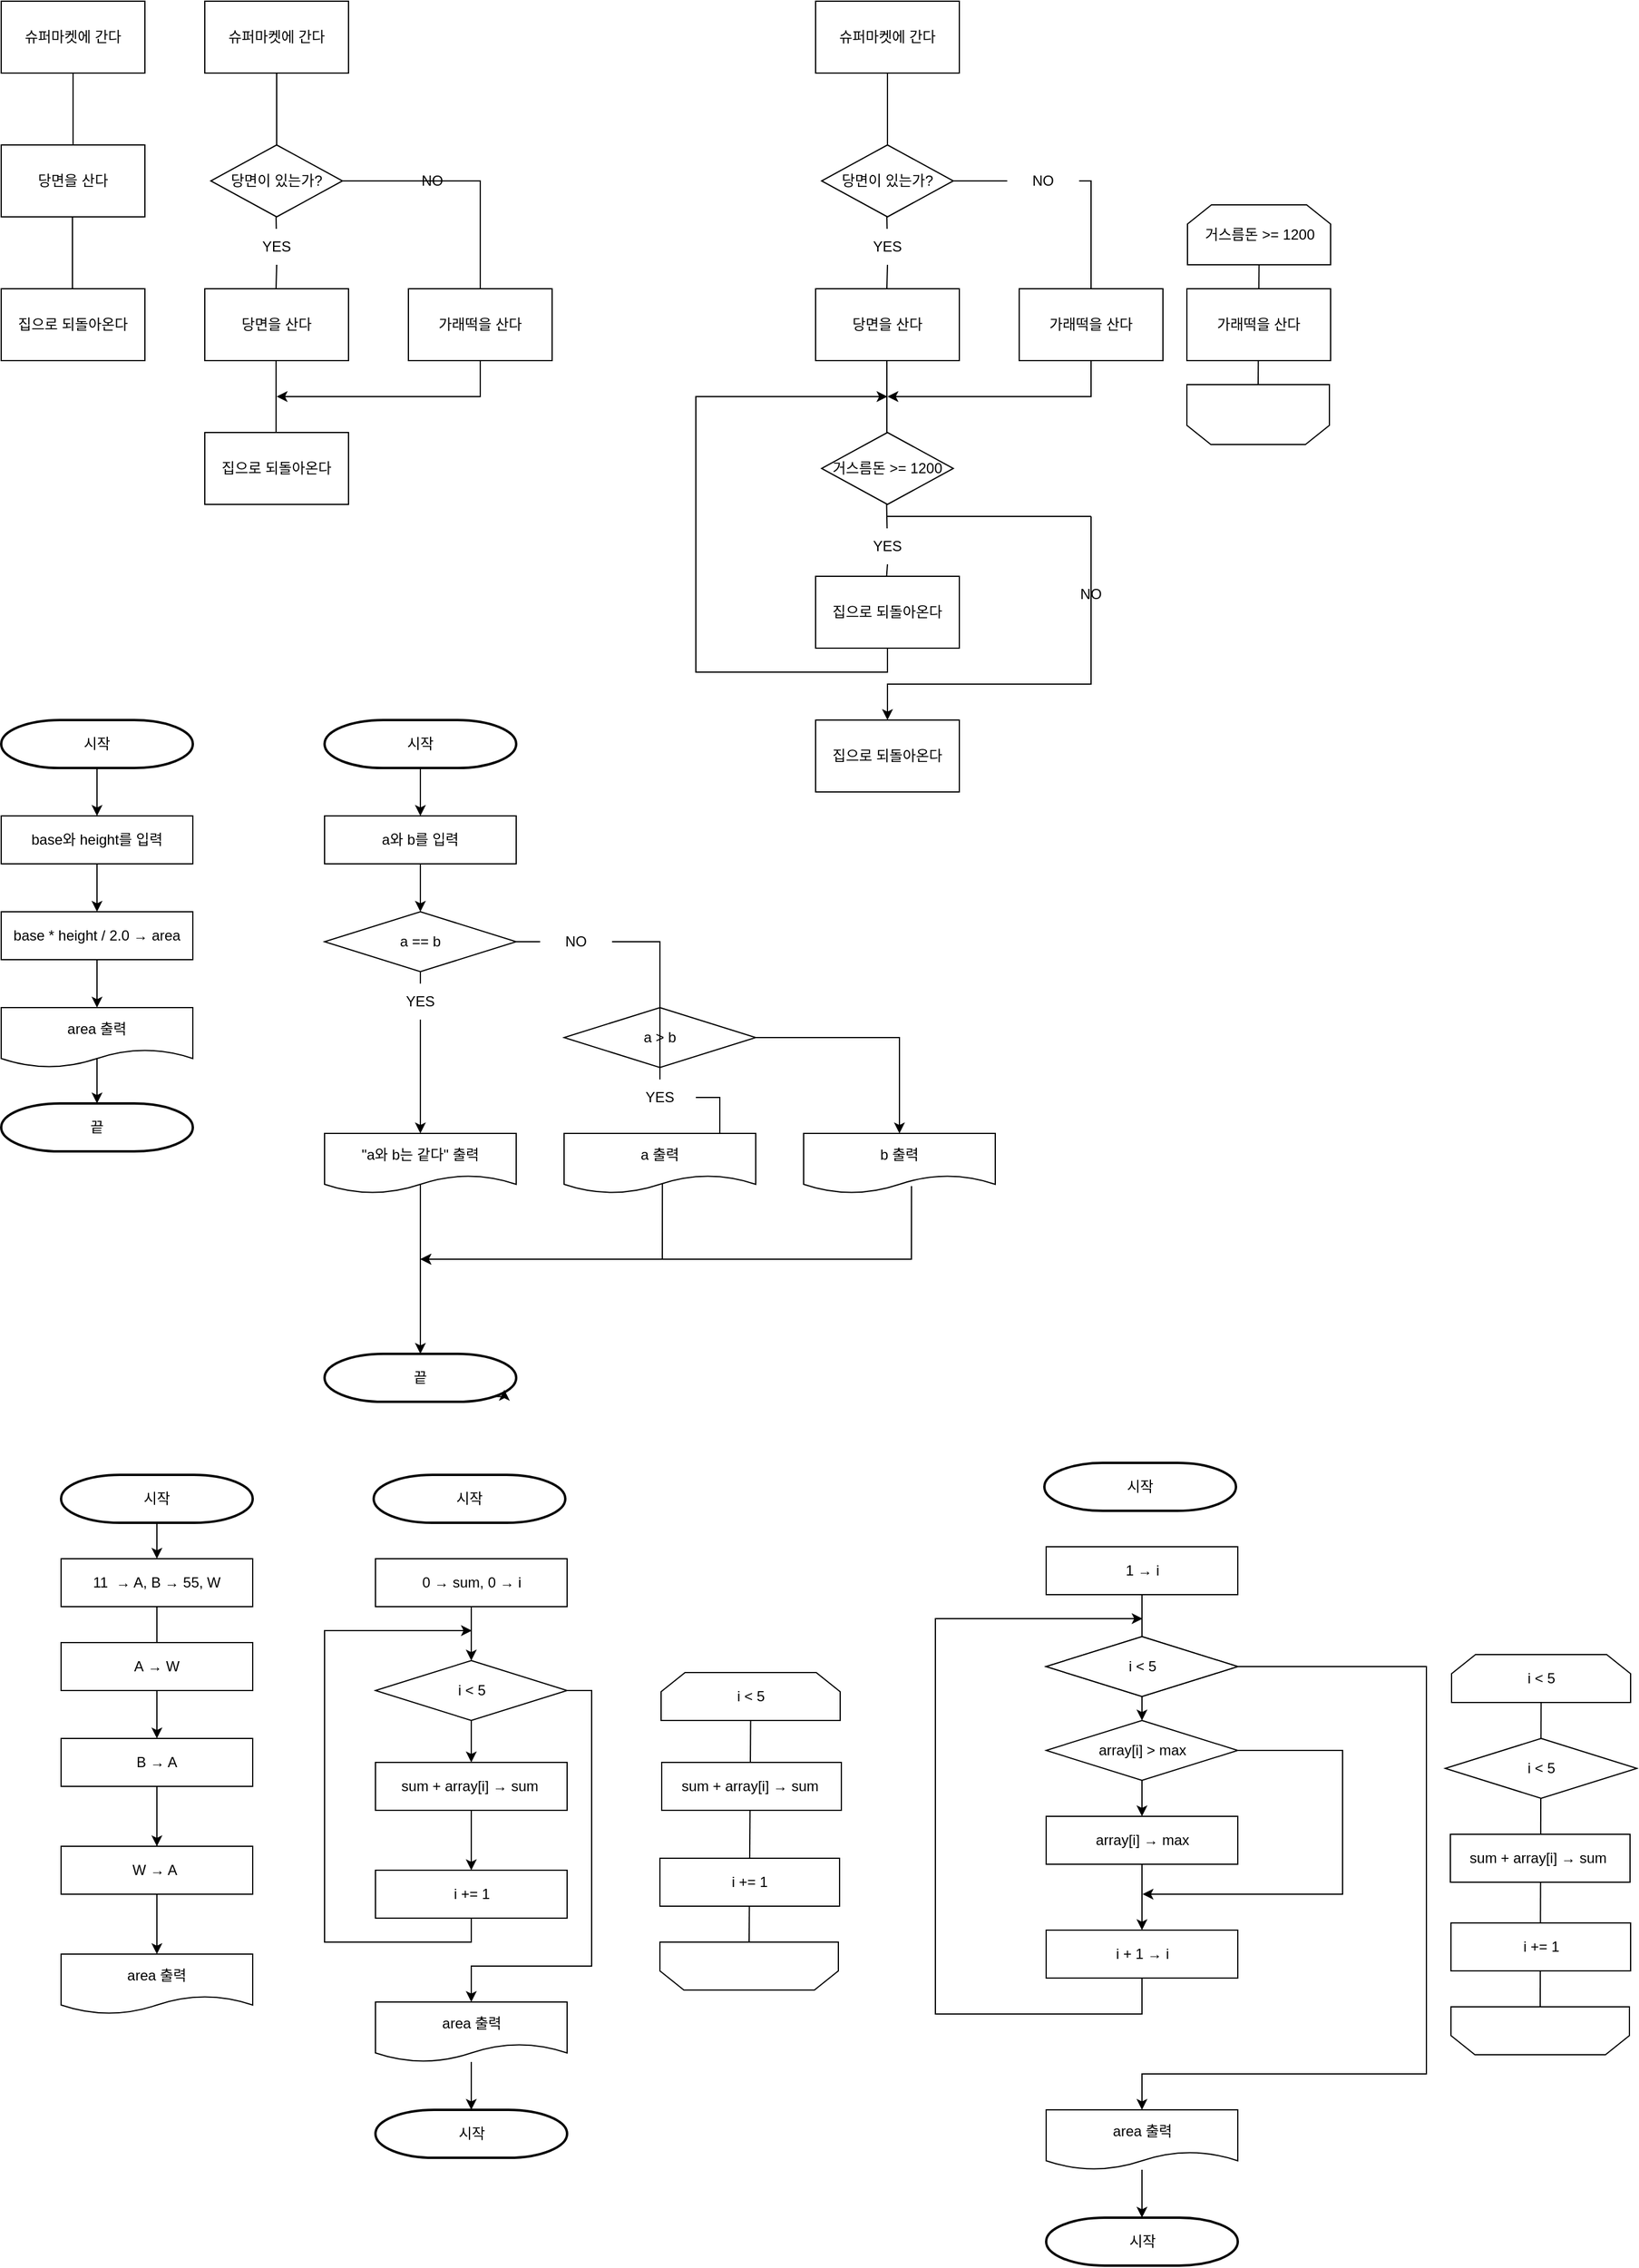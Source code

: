 <mxfile version="15.9.6" type="device"><diagram id="oXK6t25vs26G-ahtplkw" name="Page-1"><mxGraphModel dx="687" dy="803" grid="1" gridSize="10" guides="1" tooltips="1" connect="1" arrows="1" fold="1" page="1" pageScale="1" pageWidth="827" pageHeight="1169" math="0" shadow="0"><root><mxCell id="0"/><mxCell id="1" parent="0"/><mxCell id="3-i8RA6wi_F_R-wgVa_Q-62" value="" style="endArrow=none;html=1;rounded=0;entryX=0.5;entryY=1;entryDx=0;entryDy=0;exitX=0.5;exitY=1;exitDx=0;exitDy=0;" edge="1" parent="1" source="3-i8RA6wi_F_R-wgVa_Q-56" target="3-i8RA6wi_F_R-wgVa_Q-55"><mxGeometry width="50" height="50" relative="1" as="geometry"><mxPoint x="1090" y="350" as="sourcePoint"/><mxPoint x="1130" y="530" as="targetPoint"/></mxGeometry></mxCell><mxCell id="3-i8RA6wi_F_R-wgVa_Q-1" value="슈퍼마켓에 간다" style="rounded=0;whiteSpace=wrap;html=1;" vertex="1" parent="1"><mxGeometry x="40" y="40" width="120" height="60" as="geometry"/></mxCell><mxCell id="3-i8RA6wi_F_R-wgVa_Q-2" value="당면을 산다" style="rounded=0;whiteSpace=wrap;html=1;" vertex="1" parent="1"><mxGeometry x="40" y="160" width="120" height="60" as="geometry"/></mxCell><mxCell id="3-i8RA6wi_F_R-wgVa_Q-3" value="집으로 되돌아온다" style="rounded=0;whiteSpace=wrap;html=1;" vertex="1" parent="1"><mxGeometry x="40" y="280" width="120" height="60" as="geometry"/></mxCell><mxCell id="3-i8RA6wi_F_R-wgVa_Q-4" value="" style="endArrow=none;html=1;rounded=0;entryX=0.5;entryY=1;entryDx=0;entryDy=0;" edge="1" parent="1" source="3-i8RA6wi_F_R-wgVa_Q-2" target="3-i8RA6wi_F_R-wgVa_Q-1"><mxGeometry width="50" height="50" relative="1" as="geometry"><mxPoint x="75" y="150" as="sourcePoint"/><mxPoint x="125" y="100" as="targetPoint"/></mxGeometry></mxCell><mxCell id="3-i8RA6wi_F_R-wgVa_Q-5" value="" style="endArrow=none;html=1;rounded=0;entryX=0.5;entryY=1;entryDx=0;entryDy=0;" edge="1" parent="1"><mxGeometry width="50" height="50" relative="1" as="geometry"><mxPoint x="99.5" y="280" as="sourcePoint"/><mxPoint x="99.5" y="220" as="targetPoint"/></mxGeometry></mxCell><mxCell id="3-i8RA6wi_F_R-wgVa_Q-6" value="슈퍼마켓에 간다" style="rounded=0;whiteSpace=wrap;html=1;" vertex="1" parent="1"><mxGeometry x="210" y="40" width="120" height="60" as="geometry"/></mxCell><mxCell id="3-i8RA6wi_F_R-wgVa_Q-7" value="당면을 산다" style="rounded=0;whiteSpace=wrap;html=1;" vertex="1" parent="1"><mxGeometry x="210" y="280" width="120" height="60" as="geometry"/></mxCell><mxCell id="3-i8RA6wi_F_R-wgVa_Q-8" value="집으로 되돌아온다" style="rounded=0;whiteSpace=wrap;html=1;" vertex="1" parent="1"><mxGeometry x="210" y="400" width="120" height="60" as="geometry"/></mxCell><mxCell id="3-i8RA6wi_F_R-wgVa_Q-9" value="" style="endArrow=none;html=1;rounded=0;entryX=0.5;entryY=1;entryDx=0;entryDy=0;" edge="1" parent="1" target="3-i8RA6wi_F_R-wgVa_Q-6"><mxGeometry width="50" height="50" relative="1" as="geometry"><mxPoint x="270" y="160" as="sourcePoint"/><mxPoint x="295" y="100" as="targetPoint"/></mxGeometry></mxCell><mxCell id="3-i8RA6wi_F_R-wgVa_Q-10" value="" style="endArrow=none;html=1;rounded=0;entryX=0.5;entryY=1;entryDx=0;entryDy=0;" edge="1" parent="1"><mxGeometry width="50" height="50" relative="1" as="geometry"><mxPoint x="269.5" y="400" as="sourcePoint"/><mxPoint x="269.5" y="340" as="targetPoint"/></mxGeometry></mxCell><mxCell id="3-i8RA6wi_F_R-wgVa_Q-11" value="당면이 있는가?" style="rhombus;whiteSpace=wrap;html=1;" vertex="1" parent="1"><mxGeometry x="215" y="160" width="110" height="60" as="geometry"/></mxCell><mxCell id="3-i8RA6wi_F_R-wgVa_Q-12" value="" style="endArrow=none;html=1;rounded=0;entryX=0.5;entryY=1;entryDx=0;entryDy=0;startArrow=none;" edge="1" parent="1" source="3-i8RA6wi_F_R-wgVa_Q-14"><mxGeometry width="50" height="50" relative="1" as="geometry"><mxPoint x="269.5" y="280" as="sourcePoint"/><mxPoint x="269.5" y="220" as="targetPoint"/></mxGeometry></mxCell><mxCell id="3-i8RA6wi_F_R-wgVa_Q-13" value="가래떡을 산다" style="rounded=0;whiteSpace=wrap;html=1;" vertex="1" parent="1"><mxGeometry x="380" y="280" width="120" height="60" as="geometry"/></mxCell><mxCell id="3-i8RA6wi_F_R-wgVa_Q-14" value="YES" style="text;html=1;strokeColor=none;fillColor=none;align=center;verticalAlign=middle;whiteSpace=wrap;rounded=0;" vertex="1" parent="1"><mxGeometry x="240" y="230" width="60" height="30" as="geometry"/></mxCell><mxCell id="3-i8RA6wi_F_R-wgVa_Q-15" value="" style="endArrow=none;html=1;rounded=0;entryX=0.5;entryY=1;entryDx=0;entryDy=0;" edge="1" parent="1" target="3-i8RA6wi_F_R-wgVa_Q-14"><mxGeometry width="50" height="50" relative="1" as="geometry"><mxPoint x="269.5" y="280" as="sourcePoint"/><mxPoint x="269.5" y="220" as="targetPoint"/></mxGeometry></mxCell><mxCell id="3-i8RA6wi_F_R-wgVa_Q-17" value="" style="endArrow=none;html=1;rounded=0;exitX=1;exitY=0.5;exitDx=0;exitDy=0;entryX=0.5;entryY=0;entryDx=0;entryDy=0;startArrow=none;" edge="1" parent="1" source="3-i8RA6wi_F_R-wgVa_Q-11" target="3-i8RA6wi_F_R-wgVa_Q-13"><mxGeometry width="50" height="50" relative="1" as="geometry"><mxPoint x="360" y="190" as="sourcePoint"/><mxPoint x="410" y="180" as="targetPoint"/><Array as="points"><mxPoint x="440" y="190"/></Array></mxGeometry></mxCell><mxCell id="3-i8RA6wi_F_R-wgVa_Q-18" value="" style="endArrow=classic;html=1;rounded=0;exitX=0.5;exitY=1;exitDx=0;exitDy=0;" edge="1" parent="1" source="3-i8RA6wi_F_R-wgVa_Q-13"><mxGeometry width="50" height="50" relative="1" as="geometry"><mxPoint x="380" y="410" as="sourcePoint"/><mxPoint x="270" y="370" as="targetPoint"/><Array as="points"><mxPoint x="440" y="370"/></Array></mxGeometry></mxCell><mxCell id="3-i8RA6wi_F_R-wgVa_Q-23" value="NO" style="text;html=1;strokeColor=none;fillColor=none;align=center;verticalAlign=middle;whiteSpace=wrap;rounded=0;" vertex="1" parent="1"><mxGeometry x="370" y="175" width="60" height="30" as="geometry"/></mxCell><mxCell id="3-i8RA6wi_F_R-wgVa_Q-24" value="슈퍼마켓에 간다" style="rounded=0;whiteSpace=wrap;html=1;" vertex="1" parent="1"><mxGeometry x="720" y="40" width="120" height="60" as="geometry"/></mxCell><mxCell id="3-i8RA6wi_F_R-wgVa_Q-25" value="당면을 산다" style="rounded=0;whiteSpace=wrap;html=1;" vertex="1" parent="1"><mxGeometry x="720" y="280" width="120" height="60" as="geometry"/></mxCell><mxCell id="3-i8RA6wi_F_R-wgVa_Q-26" value="집으로 되돌아온다" style="rounded=0;whiteSpace=wrap;html=1;" vertex="1" parent="1"><mxGeometry x="720" y="520" width="120" height="60" as="geometry"/></mxCell><mxCell id="3-i8RA6wi_F_R-wgVa_Q-27" value="" style="endArrow=none;html=1;rounded=0;entryX=0.5;entryY=1;entryDx=0;entryDy=0;" edge="1" parent="1" target="3-i8RA6wi_F_R-wgVa_Q-24"><mxGeometry width="50" height="50" relative="1" as="geometry"><mxPoint x="780" y="160" as="sourcePoint"/><mxPoint x="805" y="100" as="targetPoint"/></mxGeometry></mxCell><mxCell id="3-i8RA6wi_F_R-wgVa_Q-28" value="" style="endArrow=none;html=1;rounded=0;entryX=0.5;entryY=1;entryDx=0;entryDy=0;" edge="1" parent="1"><mxGeometry width="50" height="50" relative="1" as="geometry"><mxPoint x="779.5" y="400" as="sourcePoint"/><mxPoint x="779.5" y="340" as="targetPoint"/></mxGeometry></mxCell><mxCell id="3-i8RA6wi_F_R-wgVa_Q-29" value="당면이 있는가?" style="rhombus;whiteSpace=wrap;html=1;" vertex="1" parent="1"><mxGeometry x="725" y="160" width="110" height="60" as="geometry"/></mxCell><mxCell id="3-i8RA6wi_F_R-wgVa_Q-30" value="" style="endArrow=none;html=1;rounded=0;entryX=0.5;entryY=1;entryDx=0;entryDy=0;startArrow=none;" edge="1" parent="1" source="3-i8RA6wi_F_R-wgVa_Q-32"><mxGeometry width="50" height="50" relative="1" as="geometry"><mxPoint x="779.5" y="280" as="sourcePoint"/><mxPoint x="779.5" y="220" as="targetPoint"/></mxGeometry></mxCell><mxCell id="3-i8RA6wi_F_R-wgVa_Q-31" value="가래떡을 산다" style="rounded=0;whiteSpace=wrap;html=1;" vertex="1" parent="1"><mxGeometry x="890" y="280" width="120" height="60" as="geometry"/></mxCell><mxCell id="3-i8RA6wi_F_R-wgVa_Q-32" value="YES" style="text;html=1;strokeColor=none;fillColor=none;align=center;verticalAlign=middle;whiteSpace=wrap;rounded=0;" vertex="1" parent="1"><mxGeometry x="750" y="230" width="60" height="30" as="geometry"/></mxCell><mxCell id="3-i8RA6wi_F_R-wgVa_Q-33" value="" style="endArrow=none;html=1;rounded=0;entryX=0.5;entryY=1;entryDx=0;entryDy=0;" edge="1" parent="1" target="3-i8RA6wi_F_R-wgVa_Q-32"><mxGeometry width="50" height="50" relative="1" as="geometry"><mxPoint x="779.5" y="280" as="sourcePoint"/><mxPoint x="779.5" y="220" as="targetPoint"/></mxGeometry></mxCell><mxCell id="3-i8RA6wi_F_R-wgVa_Q-34" value="" style="endArrow=none;html=1;rounded=0;exitX=1;exitY=0.5;exitDx=0;exitDy=0;entryX=0.5;entryY=0;entryDx=0;entryDy=0;startArrow=none;" edge="1" parent="1" source="3-i8RA6wi_F_R-wgVa_Q-29" target="3-i8RA6wi_F_R-wgVa_Q-31"><mxGeometry width="50" height="50" relative="1" as="geometry"><mxPoint x="870" y="190" as="sourcePoint"/><mxPoint x="920" y="180" as="targetPoint"/><Array as="points"><mxPoint x="950" y="190"/></Array></mxGeometry></mxCell><mxCell id="3-i8RA6wi_F_R-wgVa_Q-35" value="" style="endArrow=classic;html=1;rounded=0;exitX=0.5;exitY=1;exitDx=0;exitDy=0;" edge="1" parent="1" source="3-i8RA6wi_F_R-wgVa_Q-31"><mxGeometry width="50" height="50" relative="1" as="geometry"><mxPoint x="890" y="410" as="sourcePoint"/><mxPoint x="780" y="370" as="targetPoint"/><Array as="points"><mxPoint x="950" y="370"/></Array></mxGeometry></mxCell><mxCell id="3-i8RA6wi_F_R-wgVa_Q-36" value="NO" style="text;html=1;strokeColor=none;fillColor=default;align=center;verticalAlign=middle;whiteSpace=wrap;rounded=0;" vertex="1" parent="1"><mxGeometry x="880" y="175" width="60" height="30" as="geometry"/></mxCell><mxCell id="3-i8RA6wi_F_R-wgVa_Q-37" value="거스름돈 &amp;gt;= 1200" style="rhombus;whiteSpace=wrap;html=1;" vertex="1" parent="1"><mxGeometry x="725" y="400" width="110" height="60" as="geometry"/></mxCell><mxCell id="3-i8RA6wi_F_R-wgVa_Q-38" value="" style="endArrow=none;html=1;rounded=0;entryX=0.5;entryY=1;entryDx=0;entryDy=0;startArrow=none;" edge="1" parent="1" source="3-i8RA6wi_F_R-wgVa_Q-39"><mxGeometry width="50" height="50" relative="1" as="geometry"><mxPoint x="779.29" y="520" as="sourcePoint"/><mxPoint x="779.29" y="460" as="targetPoint"/></mxGeometry></mxCell><mxCell id="3-i8RA6wi_F_R-wgVa_Q-44" value="집으로 되돌아온다" style="rounded=0;whiteSpace=wrap;html=1;" vertex="1" parent="1"><mxGeometry x="720" y="640" width="120" height="60" as="geometry"/></mxCell><mxCell id="3-i8RA6wi_F_R-wgVa_Q-46" value="" style="endArrow=classic;html=1;rounded=0;entryX=0.5;entryY=0;entryDx=0;entryDy=0;startArrow=none;" edge="1" parent="1" source="3-i8RA6wi_F_R-wgVa_Q-52" target="3-i8RA6wi_F_R-wgVa_Q-44"><mxGeometry width="50" height="50" relative="1" as="geometry"><mxPoint x="780" y="470" as="sourcePoint"/><mxPoint x="780" y="610" as="targetPoint"/><Array as="points"><mxPoint x="950" y="470"/><mxPoint x="950" y="610"/><mxPoint x="780" y="610"/></Array></mxGeometry></mxCell><mxCell id="3-i8RA6wi_F_R-wgVa_Q-50" value="" style="endArrow=classic;html=1;rounded=0;exitX=0.5;exitY=1;exitDx=0;exitDy=0;" edge="1" parent="1" source="3-i8RA6wi_F_R-wgVa_Q-26"><mxGeometry width="50" height="50" relative="1" as="geometry"><mxPoint x="649" y="580" as="sourcePoint"/><mxPoint x="780" y="370" as="targetPoint"/><Array as="points"><mxPoint x="780" y="600"/><mxPoint x="620" y="600"/><mxPoint x="620" y="370"/></Array></mxGeometry></mxCell><mxCell id="3-i8RA6wi_F_R-wgVa_Q-39" value="YES" style="text;html=1;strokeColor=none;fillColor=none;align=center;verticalAlign=middle;whiteSpace=wrap;rounded=0;" vertex="1" parent="1"><mxGeometry x="750" y="480" width="60" height="30" as="geometry"/></mxCell><mxCell id="3-i8RA6wi_F_R-wgVa_Q-51" value="" style="endArrow=none;html=1;rounded=0;entryX=0.5;entryY=1;entryDx=0;entryDy=0;" edge="1" parent="1" target="3-i8RA6wi_F_R-wgVa_Q-39"><mxGeometry width="50" height="50" relative="1" as="geometry"><mxPoint x="779.29" y="520" as="sourcePoint"/><mxPoint x="779.29" y="460" as="targetPoint"/></mxGeometry></mxCell><mxCell id="3-i8RA6wi_F_R-wgVa_Q-54" value="" style="endArrow=none;html=1;rounded=0;" edge="1" parent="1"><mxGeometry width="50" height="50" relative="1" as="geometry"><mxPoint x="780" y="470" as="sourcePoint"/><mxPoint x="950" y="470" as="targetPoint"/><Array as="points"/></mxGeometry></mxCell><mxCell id="3-i8RA6wi_F_R-wgVa_Q-55" value="거스름돈 &amp;gt;= 1200" style="shape=loopLimit;whiteSpace=wrap;html=1;strokeColor=default;fillColor=none;" vertex="1" parent="1"><mxGeometry x="1030.5" y="210" width="119.5" height="50" as="geometry"/></mxCell><mxCell id="3-i8RA6wi_F_R-wgVa_Q-56" value="" style="shape=loopLimit;whiteSpace=wrap;html=1;strokeColor=default;fillColor=none;rotation=-180;" vertex="1" parent="1"><mxGeometry x="1030" y="360" width="119" height="50" as="geometry"/></mxCell><mxCell id="3-i8RA6wi_F_R-wgVa_Q-57" value="가래떡을 산다" style="rounded=0;whiteSpace=wrap;html=1;" vertex="1" parent="1"><mxGeometry x="1030" y="280" width="120" height="60" as="geometry"/></mxCell><mxCell id="3-i8RA6wi_F_R-wgVa_Q-52" value="NO" style="text;html=1;strokeColor=none;fillColor=none;align=center;verticalAlign=middle;whiteSpace=wrap;rounded=0;direction=west;" vertex="1" parent="1"><mxGeometry x="920" y="520" width="60" height="30" as="geometry"/></mxCell><mxCell id="3-i8RA6wi_F_R-wgVa_Q-66" value="시작" style="strokeWidth=2;html=1;shape=mxgraph.flowchart.terminator;whiteSpace=wrap;rounded=0;fillColor=none;" vertex="1" parent="1"><mxGeometry x="40" y="640" width="160" height="40" as="geometry"/></mxCell><mxCell id="3-i8RA6wi_F_R-wgVa_Q-67" value="끝" style="strokeWidth=2;html=1;shape=mxgraph.flowchart.terminator;whiteSpace=wrap;rounded=0;fillColor=none;" vertex="1" parent="1"><mxGeometry x="40" y="960" width="160" height="40" as="geometry"/></mxCell><mxCell id="3-i8RA6wi_F_R-wgVa_Q-68" value="base와 height를 입력" style="rounded=0;whiteSpace=wrap;html=1;strokeColor=default;fillColor=default;" vertex="1" parent="1"><mxGeometry x="40" y="720" width="160" height="40" as="geometry"/></mxCell><mxCell id="3-i8RA6wi_F_R-wgVa_Q-69" value="base * height / 2.0 → area" style="rounded=0;whiteSpace=wrap;html=1;strokeColor=default;fillColor=default;" vertex="1" parent="1"><mxGeometry x="40" y="800" width="160" height="40" as="geometry"/></mxCell><mxCell id="3-i8RA6wi_F_R-wgVa_Q-71" value="area 출력" style="shape=document;whiteSpace=wrap;html=1;boundedLbl=1;rounded=0;strokeColor=default;fillColor=default;" vertex="1" parent="1"><mxGeometry x="40" y="880" width="160" height="50" as="geometry"/></mxCell><mxCell id="3-i8RA6wi_F_R-wgVa_Q-74" value="" style="endArrow=classic;html=1;rounded=0;exitX=0.5;exitY=1;exitDx=0;exitDy=0;exitPerimeter=0;entryX=0.5;entryY=0;entryDx=0;entryDy=0;" edge="1" parent="1" source="3-i8RA6wi_F_R-wgVa_Q-66" target="3-i8RA6wi_F_R-wgVa_Q-68"><mxGeometry width="50" height="50" relative="1" as="geometry"><mxPoint x="200" y="770" as="sourcePoint"/><mxPoint x="250" y="720" as="targetPoint"/></mxGeometry></mxCell><mxCell id="3-i8RA6wi_F_R-wgVa_Q-75" value="" style="endArrow=classic;html=1;rounded=0;exitX=0.5;exitY=1;exitDx=0;exitDy=0;entryX=0.5;entryY=0;entryDx=0;entryDy=0;" edge="1" parent="1" source="3-i8RA6wi_F_R-wgVa_Q-68" target="3-i8RA6wi_F_R-wgVa_Q-69"><mxGeometry width="50" height="50" relative="1" as="geometry"><mxPoint x="130" y="690" as="sourcePoint"/><mxPoint x="130" y="730" as="targetPoint"/></mxGeometry></mxCell><mxCell id="3-i8RA6wi_F_R-wgVa_Q-76" value="" style="endArrow=classic;html=1;rounded=0;exitX=0.5;exitY=1;exitDx=0;exitDy=0;entryX=0.5;entryY=0;entryDx=0;entryDy=0;" edge="1" parent="1" source="3-i8RA6wi_F_R-wgVa_Q-69" target="3-i8RA6wi_F_R-wgVa_Q-71"><mxGeometry width="50" height="50" relative="1" as="geometry"><mxPoint x="140" y="700" as="sourcePoint"/><mxPoint x="140" y="740" as="targetPoint"/></mxGeometry></mxCell><mxCell id="3-i8RA6wi_F_R-wgVa_Q-77" value="" style="endArrow=classic;html=1;rounded=0;entryX=0.5;entryY=0;entryDx=0;entryDy=0;entryPerimeter=0;exitX=0.5;exitY=0.84;exitDx=0;exitDy=0;exitPerimeter=0;" edge="1" parent="1" source="3-i8RA6wi_F_R-wgVa_Q-71" target="3-i8RA6wi_F_R-wgVa_Q-67"><mxGeometry width="50" height="50" relative="1" as="geometry"><mxPoint x="120" y="930" as="sourcePoint"/><mxPoint x="150" y="750" as="targetPoint"/></mxGeometry></mxCell><mxCell id="3-i8RA6wi_F_R-wgVa_Q-79" value="시작" style="strokeWidth=2;html=1;shape=mxgraph.flowchart.terminator;whiteSpace=wrap;rounded=0;fillColor=none;" vertex="1" parent="1"><mxGeometry x="310" y="640" width="160" height="40" as="geometry"/></mxCell><mxCell id="3-i8RA6wi_F_R-wgVa_Q-80" value="끝" style="strokeWidth=2;html=1;shape=mxgraph.flowchart.terminator;whiteSpace=wrap;rounded=0;fillColor=none;" vertex="1" parent="1"><mxGeometry x="310" y="1169" width="160" height="40" as="geometry"/></mxCell><mxCell id="3-i8RA6wi_F_R-wgVa_Q-81" value="a와 b를 입력" style="rounded=0;whiteSpace=wrap;html=1;strokeColor=default;fillColor=default;" vertex="1" parent="1"><mxGeometry x="310" y="720" width="160" height="40" as="geometry"/></mxCell><mxCell id="3-i8RA6wi_F_R-wgVa_Q-83" value="&quot;a와 b는 같다&quot; 출력" style="shape=document;whiteSpace=wrap;html=1;boundedLbl=1;rounded=0;strokeColor=default;fillColor=default;" vertex="1" parent="1"><mxGeometry x="310" y="985" width="160" height="50" as="geometry"/></mxCell><mxCell id="3-i8RA6wi_F_R-wgVa_Q-84" value="" style="endArrow=classic;html=1;rounded=0;exitX=0.5;exitY=1;exitDx=0;exitDy=0;exitPerimeter=0;entryX=0.5;entryY=0;entryDx=0;entryDy=0;" edge="1" parent="1" source="3-i8RA6wi_F_R-wgVa_Q-79" target="3-i8RA6wi_F_R-wgVa_Q-81"><mxGeometry width="50" height="50" relative="1" as="geometry"><mxPoint x="470" y="770" as="sourcePoint"/><mxPoint x="520" y="720" as="targetPoint"/></mxGeometry></mxCell><mxCell id="3-i8RA6wi_F_R-wgVa_Q-85" value="" style="endArrow=classic;html=1;rounded=0;exitX=0.5;exitY=1;exitDx=0;exitDy=0;entryX=0.5;entryY=0;entryDx=0;entryDy=0;" edge="1" parent="1" source="3-i8RA6wi_F_R-wgVa_Q-81"><mxGeometry width="50" height="50" relative="1" as="geometry"><mxPoint x="400" y="690" as="sourcePoint"/><mxPoint x="390" y="800" as="targetPoint"/></mxGeometry></mxCell><mxCell id="3-i8RA6wi_F_R-wgVa_Q-86" value="" style="endArrow=classic;html=1;rounded=0;exitX=0.5;exitY=1;exitDx=0;exitDy=0;entryX=0.5;entryY=0;entryDx=0;entryDy=0;startArrow=none;" edge="1" parent="1" source="3-i8RA6wi_F_R-wgVa_Q-96" target="3-i8RA6wi_F_R-wgVa_Q-83"><mxGeometry width="50" height="50" relative="1" as="geometry"><mxPoint x="390" y="970" as="sourcePoint"/><mxPoint x="410" y="820" as="targetPoint"/></mxGeometry></mxCell><mxCell id="3-i8RA6wi_F_R-wgVa_Q-87" value="" style="endArrow=classic;html=1;rounded=0;entryX=0.5;entryY=0;entryDx=0;entryDy=0;entryPerimeter=0;exitX=0.5;exitY=0.84;exitDx=0;exitDy=0;exitPerimeter=0;" edge="1" parent="1" source="3-i8RA6wi_F_R-wgVa_Q-83" target="3-i8RA6wi_F_R-wgVa_Q-80"><mxGeometry width="50" height="50" relative="1" as="geometry"><mxPoint x="390" y="955" as="sourcePoint"/><mxPoint x="420" y="775" as="targetPoint"/></mxGeometry></mxCell><mxCell id="3-i8RA6wi_F_R-wgVa_Q-93" style="edgeStyle=orthogonalEdgeStyle;rounded=0;orthogonalLoop=1;jettySize=auto;html=1;exitX=1;exitY=0.5;exitDx=0;exitDy=0;entryX=0.5;entryY=0;entryDx=0;entryDy=0;startArrow=none;" edge="1" parent="1" source="3-i8RA6wi_F_R-wgVa_Q-105" target="3-i8RA6wi_F_R-wgVa_Q-92"><mxGeometry relative="1" as="geometry"><Array as="points"><mxPoint x="640" y="955"/><mxPoint x="640" y="990"/><mxPoint x="590" y="990"/></Array></mxGeometry></mxCell><mxCell id="3-i8RA6wi_F_R-wgVa_Q-88" value="a == b" style="rhombus;whiteSpace=wrap;html=1;rounded=0;strokeColor=default;fillColor=default;" vertex="1" parent="1"><mxGeometry x="310" y="800" width="160" height="50" as="geometry"/></mxCell><mxCell id="3-i8RA6wi_F_R-wgVa_Q-92" value="a 출력" style="shape=document;whiteSpace=wrap;html=1;boundedLbl=1;rounded=0;strokeColor=default;fillColor=default;" vertex="1" parent="1"><mxGeometry x="510" y="985" width="160" height="50" as="geometry"/></mxCell><mxCell id="3-i8RA6wi_F_R-wgVa_Q-94" style="edgeStyle=orthogonalEdgeStyle;rounded=0;orthogonalLoop=1;jettySize=auto;html=1;exitX=0.89;exitY=0.89;exitDx=0;exitDy=0;exitPerimeter=0;entryX=0.938;entryY=0.75;entryDx=0;entryDy=0;entryPerimeter=0;" edge="1" parent="1" source="3-i8RA6wi_F_R-wgVa_Q-80" target="3-i8RA6wi_F_R-wgVa_Q-80"><mxGeometry relative="1" as="geometry"/></mxCell><mxCell id="3-i8RA6wi_F_R-wgVa_Q-95" value="" style="endArrow=classic;html=1;rounded=0;exitX=0.513;exitY=0.84;exitDx=0;exitDy=0;exitPerimeter=0;" edge="1" parent="1" source="3-i8RA6wi_F_R-wgVa_Q-92"><mxGeometry width="50" height="50" relative="1" as="geometry"><mxPoint x="450" y="875" as="sourcePoint"/><mxPoint x="390" y="1090" as="targetPoint"/><Array as="points"><mxPoint x="592" y="1090"/></Array></mxGeometry></mxCell><mxCell id="3-i8RA6wi_F_R-wgVa_Q-96" value="YES" style="text;html=1;strokeColor=none;fillColor=none;align=center;verticalAlign=middle;whiteSpace=wrap;rounded=0;" vertex="1" parent="1"><mxGeometry x="360" y="860" width="60" height="30" as="geometry"/></mxCell><mxCell id="3-i8RA6wi_F_R-wgVa_Q-97" value="" style="endArrow=none;html=1;rounded=0;exitX=0.5;exitY=1;exitDx=0;exitDy=0;entryX=0.5;entryY=0;entryDx=0;entryDy=0;startArrow=none;" edge="1" parent="1" source="3-i8RA6wi_F_R-wgVa_Q-88" target="3-i8RA6wi_F_R-wgVa_Q-96"><mxGeometry width="50" height="50" relative="1" as="geometry"><mxPoint x="390" y="850" as="sourcePoint"/><mxPoint x="390" y="905" as="targetPoint"/></mxGeometry></mxCell><mxCell id="3-i8RA6wi_F_R-wgVa_Q-98" value="NO&lt;br&gt;" style="text;html=1;strokeColor=none;fillColor=none;align=center;verticalAlign=middle;whiteSpace=wrap;rounded=0;" vertex="1" parent="1"><mxGeometry x="490" y="810" width="60" height="30" as="geometry"/></mxCell><mxCell id="3-i8RA6wi_F_R-wgVa_Q-99" value="" style="edgeStyle=orthogonalEdgeStyle;rounded=0;orthogonalLoop=1;jettySize=auto;html=1;exitX=1;exitY=0.5;exitDx=0;exitDy=0;entryX=0;entryY=0.5;entryDx=0;entryDy=0;endArrow=none;" edge="1" parent="1" source="3-i8RA6wi_F_R-wgVa_Q-88" target="3-i8RA6wi_F_R-wgVa_Q-98"><mxGeometry relative="1" as="geometry"><mxPoint x="470" y="825" as="sourcePoint"/><mxPoint x="590" y="905" as="targetPoint"/></mxGeometry></mxCell><mxCell id="3-i8RA6wi_F_R-wgVa_Q-102" style="edgeStyle=orthogonalEdgeStyle;rounded=0;orthogonalLoop=1;jettySize=auto;html=1;exitX=1;exitY=0.5;exitDx=0;exitDy=0;entryX=0.5;entryY=0;entryDx=0;entryDy=0;" edge="1" parent="1" source="3-i8RA6wi_F_R-wgVa_Q-100" target="3-i8RA6wi_F_R-wgVa_Q-101"><mxGeometry relative="1" as="geometry"/></mxCell><mxCell id="3-i8RA6wi_F_R-wgVa_Q-101" value="b 출력" style="shape=document;whiteSpace=wrap;html=1;boundedLbl=1;rounded=0;strokeColor=default;fillColor=default;" vertex="1" parent="1"><mxGeometry x="710" y="985" width="160" height="50" as="geometry"/></mxCell><mxCell id="3-i8RA6wi_F_R-wgVa_Q-100" value="a &amp;gt; b" style="rhombus;whiteSpace=wrap;html=1;rounded=0;strokeColor=default;fillColor=default;" vertex="1" parent="1"><mxGeometry x="510" y="880" width="160" height="50" as="geometry"/></mxCell><mxCell id="3-i8RA6wi_F_R-wgVa_Q-103" value="" style="endArrow=classic;html=1;rounded=0;exitX=0.563;exitY=0.88;exitDx=0;exitDy=0;exitPerimeter=0;" edge="1" parent="1" source="3-i8RA6wi_F_R-wgVa_Q-101"><mxGeometry width="50" height="50" relative="1" as="geometry"><mxPoint x="800" y="1080" as="sourcePoint"/><mxPoint x="390" y="1090" as="targetPoint"/><Array as="points"><mxPoint x="800" y="1090"/></Array></mxGeometry></mxCell><mxCell id="3-i8RA6wi_F_R-wgVa_Q-105" value="YES" style="text;html=1;strokeColor=none;fillColor=none;align=center;verticalAlign=middle;whiteSpace=wrap;rounded=0;" vertex="1" parent="1"><mxGeometry x="560" y="940" width="60" height="30" as="geometry"/></mxCell><mxCell id="3-i8RA6wi_F_R-wgVa_Q-106" value="" style="edgeStyle=orthogonalEdgeStyle;rounded=0;orthogonalLoop=1;jettySize=auto;html=1;exitX=1;exitY=0.5;exitDx=0;exitDy=0;entryX=0.5;entryY=0;entryDx=0;entryDy=0;startArrow=none;endArrow=none;" edge="1" parent="1" source="3-i8RA6wi_F_R-wgVa_Q-98" target="3-i8RA6wi_F_R-wgVa_Q-105"><mxGeometry relative="1" as="geometry"><mxPoint x="550" y="825" as="sourcePoint"/><mxPoint x="590" y="985" as="targetPoint"/></mxGeometry></mxCell><mxCell id="3-i8RA6wi_F_R-wgVa_Q-110" style="edgeStyle=orthogonalEdgeStyle;rounded=0;orthogonalLoop=1;jettySize=auto;html=1;entryX=0.5;entryY=0;entryDx=0;entryDy=0;" edge="1" parent="1" source="3-i8RA6wi_F_R-wgVa_Q-107" target="3-i8RA6wi_F_R-wgVa_Q-109"><mxGeometry relative="1" as="geometry"><mxPoint x="170" y="1360" as="targetPoint"/></mxGeometry></mxCell><mxCell id="3-i8RA6wi_F_R-wgVa_Q-107" value="시작" style="strokeWidth=2;html=1;shape=mxgraph.flowchart.terminator;whiteSpace=wrap;rounded=0;fillColor=none;" vertex="1" parent="1"><mxGeometry x="90" y="1270" width="160" height="40" as="geometry"/></mxCell><mxCell id="3-i8RA6wi_F_R-wgVa_Q-111" style="edgeStyle=orthogonalEdgeStyle;rounded=0;orthogonalLoop=1;jettySize=auto;html=1;" edge="1" parent="1" source="3-i8RA6wi_F_R-wgVa_Q-109"><mxGeometry relative="1" as="geometry"><mxPoint x="170" y="1490" as="targetPoint"/></mxGeometry></mxCell><mxCell id="3-i8RA6wi_F_R-wgVa_Q-109" value="11&amp;nbsp; → A, B → 55, W" style="rounded=0;whiteSpace=wrap;html=1;strokeColor=default;fillColor=default;" vertex="1" parent="1"><mxGeometry x="90" y="1340" width="160" height="40" as="geometry"/></mxCell><mxCell id="3-i8RA6wi_F_R-wgVa_Q-112" value="A&amp;nbsp;&lt;span style=&quot;color: rgba(0 , 0 , 0 , 0) ; font-family: monospace ; font-size: 0px&quot;&gt;%3CmxGraphModel%3E%3Croot%3E%3CmxCell%20id%3D%220%22%2F%3E%3CmxCell%20id%3D%221%22%20parent%3D%220%22%2F%3E%3CmxCell%20id%3D%222%22%20value%3D%2211%26amp%3Bnbsp%3B%20%E2%86%92%20A%2C%20B%20%E2%86%92%2055%22%20style%3D%22rounded%3D0%3BwhiteSpace%3Dwrap%3Bhtml%3D1%3BstrokeColor%3Ddefault%3BfillColor%3Ddefault%3B%22%20vertex%3D%221%22%20parent%3D%221%22%3E%3CmxGeometry%20x%3D%2290%22%20y%3D%221390%22%20width%3D%22160%22%20height%3D%2240%22%20as%3D%22geometry%22%2F%3E%3C%2FmxCell%3E%3C%2Froot%3E%3C%2FmxGraphModel%3E&amp;nbsp;&lt;/span&gt;→ W" style="rounded=0;whiteSpace=wrap;html=1;strokeColor=default;fillColor=default;" vertex="1" parent="1"><mxGeometry x="90" y="1410" width="160" height="40" as="geometry"/></mxCell><mxCell id="3-i8RA6wi_F_R-wgVa_Q-117" value="" style="edgeStyle=orthogonalEdgeStyle;rounded=0;orthogonalLoop=1;jettySize=auto;html=1;" edge="1" parent="1" source="3-i8RA6wi_F_R-wgVa_Q-114" target="3-i8RA6wi_F_R-wgVa_Q-116"><mxGeometry relative="1" as="geometry"/></mxCell><mxCell id="3-i8RA6wi_F_R-wgVa_Q-114" value="B → A" style="rounded=0;whiteSpace=wrap;html=1;strokeColor=default;fillColor=default;" vertex="1" parent="1"><mxGeometry x="90" y="1490" width="160" height="40" as="geometry"/></mxCell><mxCell id="3-i8RA6wi_F_R-wgVa_Q-115" style="edgeStyle=orthogonalEdgeStyle;rounded=0;orthogonalLoop=1;jettySize=auto;html=1;exitX=0.5;exitY=1;exitDx=0;exitDy=0;entryX=0.5;entryY=0;entryDx=0;entryDy=0;" edge="1" parent="1" source="3-i8RA6wi_F_R-wgVa_Q-114" target="3-i8RA6wi_F_R-wgVa_Q-118"><mxGeometry relative="1" as="geometry"><mxPoint x="170" y="1650" as="targetPoint"/><mxPoint x="170" y="1529" as="sourcePoint"/></mxGeometry></mxCell><mxCell id="3-i8RA6wi_F_R-wgVa_Q-116" value="W → A&amp;nbsp;&lt;span style=&quot;color: rgba(0 , 0 , 0 , 0) ; font-family: monospace ; font-size: 0px&quot;&gt;%3CmxGraphModel%3E%3Croot%3E%3CmxCell%20id%3D%220%22%2F%3E%3CmxCell%20id%3D%221%22%20parent%3D%220%22%2F%3E%3CmxCell%20id%3D%222%22%20style%3D%22edgeStyle%3DorthogonalEdgeStyle%3Brounded%3D0%3BorthogonalLoop%3D1%3BjettySize%3Dauto%3Bhtml%3D1%3B%22%20edge%3D%221%22%20parent%3D%221%22%3E%3CmxGeometry%20relative%3D%221%22%20as%3D%22geometry%22%3E%3CmxPoint%20x%3D%22170%22%20y%3D%221650%22%20as%3D%22targetPoint%22%2F%3E%3CmxPoint%20x%3D%22170%22%20y%3D%221560%22%20as%3D%22sourcePoint%22%2F%3E%3C%2FmxGeometry%3E%3C%2FmxCell%3E%3CmxCell%20id%3D%223%22%20value%3D%22B%20%E2%86%92%20A%22%20style%3D%22rounded%3D0%3BwhiteSpace%3Dwrap%3Bhtml%3D1%3BstrokeColor%3Ddefault%3BfillColor%3Ddefault%3B%22%20vertex%3D%221%22%20parent%3D%221%22%3E%3CmxGeometry%20x%3D%2290%22%20y%3D%221650%22%20width%3D%22160%22%20height%3D%2240%22%20as%3D%22geometry%22%2F%3E%3C%2FmxCell%3E%3C%2Froot%3E%3C%2FmxGraphModel%3E&lt;/span&gt;" style="rounded=0;whiteSpace=wrap;html=1;strokeColor=default;fillColor=default;" vertex="1" parent="1"><mxGeometry x="90" y="1580" width="160" height="40" as="geometry"/></mxCell><mxCell id="3-i8RA6wi_F_R-wgVa_Q-118" value="area 출력" style="shape=document;whiteSpace=wrap;html=1;boundedLbl=1;rounded=0;strokeColor=default;fillColor=default;" vertex="1" parent="1"><mxGeometry x="90" y="1670" width="160" height="50" as="geometry"/></mxCell><mxCell id="3-i8RA6wi_F_R-wgVa_Q-120" value="시작" style="strokeWidth=2;html=1;shape=mxgraph.flowchart.terminator;whiteSpace=wrap;rounded=0;fillColor=none;" vertex="1" parent="1"><mxGeometry x="351" y="1270" width="160" height="40" as="geometry"/></mxCell><mxCell id="3-i8RA6wi_F_R-wgVa_Q-121" value="" style="endArrow=none;html=1;rounded=0;entryX=0.5;entryY=1;entryDx=0;entryDy=0;exitX=0.5;exitY=1;exitDx=0;exitDy=0;" edge="1" parent="1" source="3-i8RA6wi_F_R-wgVa_Q-123" target="3-i8RA6wi_F_R-wgVa_Q-122"><mxGeometry width="50" height="50" relative="1" as="geometry"><mxPoint x="650" y="1575" as="sourcePoint"/><mxPoint x="690" y="1755" as="targetPoint"/></mxGeometry></mxCell><mxCell id="3-i8RA6wi_F_R-wgVa_Q-122" value="i &amp;lt; 5" style="shape=loopLimit;whiteSpace=wrap;html=1;strokeColor=default;fillColor=default;" vertex="1" parent="1"><mxGeometry x="591" y="1435" width="149.5" height="40" as="geometry"/></mxCell><mxCell id="3-i8RA6wi_F_R-wgVa_Q-123" value="" style="shape=loopLimit;whiteSpace=wrap;html=1;strokeColor=default;fillColor=default;rotation=-180;" vertex="1" parent="1"><mxGeometry x="590" y="1660" width="149" height="40" as="geometry"/></mxCell><mxCell id="3-i8RA6wi_F_R-wgVa_Q-124" value="sum + array[i] → sum&amp;nbsp;&lt;span style=&quot;color: rgba(0 , 0 , 0 , 0) ; font-family: monospace ; font-size: 0px&quot;&gt;%3CmxGraphModel%3E%3Croot%3E%3CmxCell%20id%3D%220%22%2F%3E%3CmxCell%20id%3D%221%22%20parent%3D%220%22%2F%3E%3CmxCell%20id%3D%222%22%20value%3D%220%20%E2%86%92%20sum%2C%200%20%E2%86%92%20i%22%20style%3D%22rounded%3D0%3BwhiteSpace%3Dwrap%3Bhtml%3D1%3BstrokeColor%3Ddefault%3BfillColor%3Ddefault%3B%22%20vertex%3D%221%22%20parent%3D%221%22%3E%3CmxGeometry%20x%3D%22352.5%22%20y%3D%221340%22%20width%3D%22160%22%20height%3D%2240%22%20as%3D%22geometry%22%2F%3E%3C%2FmxCell%3E%3C%2Froot%3E%3C%2FmxGraphModel%3E&lt;/span&gt;" style="rounded=0;whiteSpace=wrap;html=1;" vertex="1" parent="1"><mxGeometry x="591.5" y="1510" width="150" height="40" as="geometry"/></mxCell><mxCell id="3-i8RA6wi_F_R-wgVa_Q-129" style="edgeStyle=orthogonalEdgeStyle;rounded=0;orthogonalLoop=1;jettySize=auto;html=1;exitX=0.5;exitY=1;exitDx=0;exitDy=0;entryX=0.5;entryY=0;entryDx=0;entryDy=0;" edge="1" parent="1" source="3-i8RA6wi_F_R-wgVa_Q-125" target="3-i8RA6wi_F_R-wgVa_Q-126"><mxGeometry relative="1" as="geometry"><mxPoint x="432.5" y="1400" as="sourcePoint"/></mxGeometry></mxCell><mxCell id="3-i8RA6wi_F_R-wgVa_Q-125" value="0 → sum, 0 → i" style="rounded=0;whiteSpace=wrap;html=1;strokeColor=default;fillColor=default;" vertex="1" parent="1"><mxGeometry x="352.5" y="1340" width="160" height="40" as="geometry"/></mxCell><mxCell id="3-i8RA6wi_F_R-wgVa_Q-130" style="edgeStyle=orthogonalEdgeStyle;rounded=0;orthogonalLoop=1;jettySize=auto;html=1;exitX=0.5;exitY=1;exitDx=0;exitDy=0;entryX=0.5;entryY=0;entryDx=0;entryDy=0;" edge="1" parent="1" source="3-i8RA6wi_F_R-wgVa_Q-126" target="3-i8RA6wi_F_R-wgVa_Q-127"><mxGeometry relative="1" as="geometry"/></mxCell><mxCell id="3-i8RA6wi_F_R-wgVa_Q-134" style="edgeStyle=orthogonalEdgeStyle;rounded=0;orthogonalLoop=1;jettySize=auto;html=1;exitX=1;exitY=0.5;exitDx=0;exitDy=0;entryX=0.5;entryY=0;entryDx=0;entryDy=0;" edge="1" parent="1" source="3-i8RA6wi_F_R-wgVa_Q-126" target="3-i8RA6wi_F_R-wgVa_Q-136"><mxGeometry relative="1" as="geometry"><mxPoint x="560" y="1730" as="targetPoint"/><Array as="points"><mxPoint x="533" y="1450"/><mxPoint x="533" y="1680"/><mxPoint x="433" y="1680"/></Array></mxGeometry></mxCell><mxCell id="3-i8RA6wi_F_R-wgVa_Q-126" value="i &amp;lt; 5" style="rhombus;whiteSpace=wrap;html=1;rounded=0;strokeColor=default;fillColor=default;" vertex="1" parent="1"><mxGeometry x="352.5" y="1425" width="160" height="50" as="geometry"/></mxCell><mxCell id="3-i8RA6wi_F_R-wgVa_Q-131" style="edgeStyle=orthogonalEdgeStyle;rounded=0;orthogonalLoop=1;jettySize=auto;html=1;exitX=0.5;exitY=1;exitDx=0;exitDy=0;entryX=0.5;entryY=0;entryDx=0;entryDy=0;" edge="1" parent="1" source="3-i8RA6wi_F_R-wgVa_Q-127" target="3-i8RA6wi_F_R-wgVa_Q-128"><mxGeometry relative="1" as="geometry"/></mxCell><mxCell id="3-i8RA6wi_F_R-wgVa_Q-127" value="sum + array[i] → sum&amp;nbsp;&lt;span style=&quot;color: rgba(0 , 0 , 0 , 0) ; font-family: monospace ; font-size: 0px&quot;&gt;%3CmxGraphModel%3E%3Croot%3E%3CmxCell%20id%3D%220%22%2F%3E%3CmxCell%20id%3D%221%22%20parent%3D%220%22%2F%3E%3CmxCell%20id%3D%222%22%20value%3D%220%20%E2%86%92%20sum%2C%200%20%E2%86%92%20i%22%20style%3D%22rounded%3D0%3BwhiteSpace%3Dwrap%3Bhtml%3D1%3BstrokeColor%3Ddefault%3BfillColor%3Ddefault%3B%22%20vertex%3D%221%22%20parent%3D%221%22%3E%3CmxGeometry%20x%3D%22352.5%22%20y%3D%221340%22%20width%3D%22160%22%20height%3D%2240%22%20as%3D%22geometry%22%2F%3E%3C%2FmxCell%3E%3C%2Froot%3E%3C%2FmxGraphModel%3E&lt;/span&gt;" style="rounded=0;whiteSpace=wrap;html=1;strokeColor=default;fillColor=default;" vertex="1" parent="1"><mxGeometry x="352.5" y="1510" width="160" height="40" as="geometry"/></mxCell><mxCell id="3-i8RA6wi_F_R-wgVa_Q-132" style="edgeStyle=orthogonalEdgeStyle;rounded=0;orthogonalLoop=1;jettySize=auto;html=1;exitX=0.5;exitY=1;exitDx=0;exitDy=0;" edge="1" parent="1" source="3-i8RA6wi_F_R-wgVa_Q-128"><mxGeometry relative="1" as="geometry"><mxPoint x="433" y="1400" as="targetPoint"/><Array as="points"><mxPoint x="433" y="1660"/><mxPoint x="310" y="1660"/><mxPoint x="310" y="1400"/></Array></mxGeometry></mxCell><mxCell id="3-i8RA6wi_F_R-wgVa_Q-128" value="i += 1" style="rounded=0;whiteSpace=wrap;html=1;strokeColor=default;fillColor=default;" vertex="1" parent="1"><mxGeometry x="352.5" y="1600" width="160" height="40" as="geometry"/></mxCell><mxCell id="3-i8RA6wi_F_R-wgVa_Q-135" value="시작" style="strokeWidth=2;html=1;shape=mxgraph.flowchart.terminator;whiteSpace=wrap;rounded=0;fillColor=none;" vertex="1" parent="1"><mxGeometry x="352.5" y="1800" width="160" height="40" as="geometry"/></mxCell><mxCell id="3-i8RA6wi_F_R-wgVa_Q-136" value="area 출력" style="shape=document;whiteSpace=wrap;html=1;boundedLbl=1;rounded=0;strokeColor=default;fillColor=default;" vertex="1" parent="1"><mxGeometry x="352.5" y="1710" width="160" height="50" as="geometry"/></mxCell><mxCell id="3-i8RA6wi_F_R-wgVa_Q-137" value="" style="endArrow=classic;html=1;rounded=0;entryX=0.5;entryY=0;entryDx=0;entryDy=0;entryPerimeter=0;" edge="1" parent="1" source="3-i8RA6wi_F_R-wgVa_Q-136" target="3-i8RA6wi_F_R-wgVa_Q-135"><mxGeometry width="50" height="50" relative="1" as="geometry"><mxPoint x="550" y="1800" as="sourcePoint"/><mxPoint x="600" y="1750" as="targetPoint"/></mxGeometry></mxCell><mxCell id="3-i8RA6wi_F_R-wgVa_Q-138" value="i += 1" style="rounded=0;whiteSpace=wrap;html=1;strokeColor=default;fillColor=default;" vertex="1" parent="1"><mxGeometry x="590" y="1590" width="150" height="40" as="geometry"/></mxCell><mxCell id="3-i8RA6wi_F_R-wgVa_Q-140" value="시작" style="strokeWidth=2;html=1;shape=mxgraph.flowchart.terminator;whiteSpace=wrap;rounded=0;fillColor=none;" vertex="1" parent="1"><mxGeometry x="911" y="1260" width="160" height="40" as="geometry"/></mxCell><mxCell id="3-i8RA6wi_F_R-wgVa_Q-141" style="edgeStyle=orthogonalEdgeStyle;rounded=0;orthogonalLoop=1;jettySize=auto;html=1;exitX=0.5;exitY=1;exitDx=0;exitDy=0;entryX=0.5;entryY=0;entryDx=0;entryDy=0;" edge="1" parent="1" source="3-i8RA6wi_F_R-wgVa_Q-142" target="3-i8RA6wi_F_R-wgVa_Q-145"><mxGeometry relative="1" as="geometry"><mxPoint x="992.5" y="1390" as="sourcePoint"/></mxGeometry></mxCell><mxCell id="3-i8RA6wi_F_R-wgVa_Q-142" value="1 → i" style="rounded=0;whiteSpace=wrap;html=1;strokeColor=default;fillColor=default;" vertex="1" parent="1"><mxGeometry x="912.5" y="1330" width="160" height="40" as="geometry"/></mxCell><mxCell id="3-i8RA6wi_F_R-wgVa_Q-143" style="edgeStyle=orthogonalEdgeStyle;rounded=0;orthogonalLoop=1;jettySize=auto;html=1;exitX=0.5;exitY=1;exitDx=0;exitDy=0;entryX=0.5;entryY=0;entryDx=0;entryDy=0;" edge="1" parent="1" source="3-i8RA6wi_F_R-wgVa_Q-145" target="3-i8RA6wi_F_R-wgVa_Q-147"><mxGeometry relative="1" as="geometry"/></mxCell><mxCell id="3-i8RA6wi_F_R-wgVa_Q-144" style="edgeStyle=orthogonalEdgeStyle;rounded=0;orthogonalLoop=1;jettySize=auto;html=1;entryX=0.5;entryY=0;entryDx=0;entryDy=0;exitX=1;exitY=0.5;exitDx=0;exitDy=0;" edge="1" parent="1" source="3-i8RA6wi_F_R-wgVa_Q-153" target="3-i8RA6wi_F_R-wgVa_Q-151"><mxGeometry relative="1" as="geometry"><mxPoint x="1120" y="1775" as="targetPoint"/><Array as="points"><mxPoint x="1230" y="1430"/><mxPoint x="1230" y="1770"/><mxPoint x="993" y="1770"/></Array><mxPoint x="1080" y="1440" as="sourcePoint"/></mxGeometry></mxCell><mxCell id="3-i8RA6wi_F_R-wgVa_Q-154" style="edgeStyle=orthogonalEdgeStyle;rounded=0;orthogonalLoop=1;jettySize=auto;html=1;exitX=1;exitY=0.5;exitDx=0;exitDy=0;" edge="1" parent="1" source="3-i8RA6wi_F_R-wgVa_Q-145"><mxGeometry relative="1" as="geometry"><mxPoint x="993" y="1620" as="targetPoint"/><Array as="points"><mxPoint x="1160" y="1500"/><mxPoint x="1160" y="1620"/></Array></mxGeometry></mxCell><mxCell id="3-i8RA6wi_F_R-wgVa_Q-145" value="array[i] &amp;gt; max" style="rhombus;whiteSpace=wrap;html=1;rounded=0;strokeColor=default;fillColor=default;" vertex="1" parent="1"><mxGeometry x="912.5" y="1475" width="160" height="50" as="geometry"/></mxCell><mxCell id="3-i8RA6wi_F_R-wgVa_Q-146" style="edgeStyle=orthogonalEdgeStyle;rounded=0;orthogonalLoop=1;jettySize=auto;html=1;exitX=0.5;exitY=1;exitDx=0;exitDy=0;entryX=0.5;entryY=0;entryDx=0;entryDy=0;" edge="1" parent="1" source="3-i8RA6wi_F_R-wgVa_Q-147" target="3-i8RA6wi_F_R-wgVa_Q-149"><mxGeometry relative="1" as="geometry"/></mxCell><mxCell id="3-i8RA6wi_F_R-wgVa_Q-147" value="array[i] → max" style="rounded=0;whiteSpace=wrap;html=1;strokeColor=default;fillColor=default;" vertex="1" parent="1"><mxGeometry x="912.5" y="1555" width="160" height="40" as="geometry"/></mxCell><mxCell id="3-i8RA6wi_F_R-wgVa_Q-148" style="edgeStyle=orthogonalEdgeStyle;rounded=0;orthogonalLoop=1;jettySize=auto;html=1;exitX=0.5;exitY=1;exitDx=0;exitDy=0;" edge="1" parent="1" source="3-i8RA6wi_F_R-wgVa_Q-149"><mxGeometry relative="1" as="geometry"><mxPoint x="993" y="1390" as="targetPoint"/><Array as="points"><mxPoint x="993" y="1720"/><mxPoint x="820" y="1720"/><mxPoint x="820" y="1390"/></Array></mxGeometry></mxCell><mxCell id="3-i8RA6wi_F_R-wgVa_Q-149" value="i + 1 → i" style="rounded=0;whiteSpace=wrap;html=1;strokeColor=default;fillColor=default;" vertex="1" parent="1"><mxGeometry x="912.5" y="1650" width="160" height="40" as="geometry"/></mxCell><mxCell id="3-i8RA6wi_F_R-wgVa_Q-150" value="시작" style="strokeWidth=2;html=1;shape=mxgraph.flowchart.terminator;whiteSpace=wrap;rounded=0;fillColor=none;" vertex="1" parent="1"><mxGeometry x="912.5" y="1890" width="160" height="40" as="geometry"/></mxCell><mxCell id="3-i8RA6wi_F_R-wgVa_Q-151" value="area 출력" style="shape=document;whiteSpace=wrap;html=1;boundedLbl=1;rounded=0;strokeColor=default;fillColor=default;" vertex="1" parent="1"><mxGeometry x="912.5" y="1800" width="160" height="50" as="geometry"/></mxCell><mxCell id="3-i8RA6wi_F_R-wgVa_Q-152" value="" style="endArrow=classic;html=1;rounded=0;entryX=0.5;entryY=0;entryDx=0;entryDy=0;entryPerimeter=0;" edge="1" parent="1" source="3-i8RA6wi_F_R-wgVa_Q-151" target="3-i8RA6wi_F_R-wgVa_Q-150"><mxGeometry width="50" height="50" relative="1" as="geometry"><mxPoint x="1110" y="1890" as="sourcePoint"/><mxPoint x="1160" y="1840" as="targetPoint"/></mxGeometry></mxCell><mxCell id="3-i8RA6wi_F_R-wgVa_Q-153" value="i &amp;lt; 5" style="rhombus;whiteSpace=wrap;html=1;rounded=0;strokeColor=default;fillColor=default;" vertex="1" parent="1"><mxGeometry x="912.5" y="1405" width="160" height="50" as="geometry"/></mxCell><mxCell id="3-i8RA6wi_F_R-wgVa_Q-155" value="" style="endArrow=none;html=1;rounded=0;entryX=0.5;entryY=1;entryDx=0;entryDy=0;exitX=0.5;exitY=1;exitDx=0;exitDy=0;" edge="1" parent="1" source="3-i8RA6wi_F_R-wgVa_Q-157" target="3-i8RA6wi_F_R-wgVa_Q-156"><mxGeometry width="50" height="50" relative="1" as="geometry"><mxPoint x="1310" y="1560" as="sourcePoint"/><mxPoint x="1350" y="1740" as="targetPoint"/></mxGeometry></mxCell><mxCell id="3-i8RA6wi_F_R-wgVa_Q-156" value="i &amp;lt; 5" style="shape=loopLimit;whiteSpace=wrap;html=1;strokeColor=default;fillColor=default;" vertex="1" parent="1"><mxGeometry x="1251" y="1420" width="149.5" height="40" as="geometry"/></mxCell><mxCell id="3-i8RA6wi_F_R-wgVa_Q-157" value="" style="shape=loopLimit;whiteSpace=wrap;html=1;strokeColor=default;fillColor=default;rotation=-180;" vertex="1" parent="1"><mxGeometry x="1250.5" y="1714" width="149" height="40" as="geometry"/></mxCell><mxCell id="3-i8RA6wi_F_R-wgVa_Q-158" value="sum + array[i] → sum&amp;nbsp;&lt;span style=&quot;color: rgba(0 , 0 , 0 , 0) ; font-family: monospace ; font-size: 0px&quot;&gt;%3CmxGraphModel%3E%3Croot%3E%3CmxCell%20id%3D%220%22%2F%3E%3CmxCell%20id%3D%221%22%20parent%3D%220%22%2F%3E%3CmxCell%20id%3D%222%22%20value%3D%220%20%E2%86%92%20sum%2C%200%20%E2%86%92%20i%22%20style%3D%22rounded%3D0%3BwhiteSpace%3Dwrap%3Bhtml%3D1%3BstrokeColor%3Ddefault%3BfillColor%3Ddefault%3B%22%20vertex%3D%221%22%20parent%3D%221%22%3E%3CmxGeometry%20x%3D%22352.5%22%20y%3D%221340%22%20width%3D%22160%22%20height%3D%2240%22%20as%3D%22geometry%22%2F%3E%3C%2FmxCell%3E%3C%2Froot%3E%3C%2FmxGraphModel%3E&lt;/span&gt;" style="rounded=0;whiteSpace=wrap;html=1;" vertex="1" parent="1"><mxGeometry x="1250" y="1570" width="150" height="40" as="geometry"/></mxCell><mxCell id="3-i8RA6wi_F_R-wgVa_Q-159" value="i += 1" style="rounded=0;whiteSpace=wrap;html=1;strokeColor=default;fillColor=default;" vertex="1" parent="1"><mxGeometry x="1250.5" y="1644" width="150" height="40" as="geometry"/></mxCell><mxCell id="3-i8RA6wi_F_R-wgVa_Q-161" value="i &amp;lt; 5" style="rhombus;whiteSpace=wrap;html=1;rounded=0;strokeColor=default;fillColor=default;" vertex="1" parent="1"><mxGeometry x="912.5" y="1405" width="160" height="50" as="geometry"/></mxCell><mxCell id="3-i8RA6wi_F_R-wgVa_Q-162" value="i &amp;lt; 5" style="rhombus;whiteSpace=wrap;html=1;rounded=0;strokeColor=default;fillColor=default;" vertex="1" parent="1"><mxGeometry x="1245.75" y="1490" width="160" height="50" as="geometry"/></mxCell></root></mxGraphModel></diagram></mxfile>